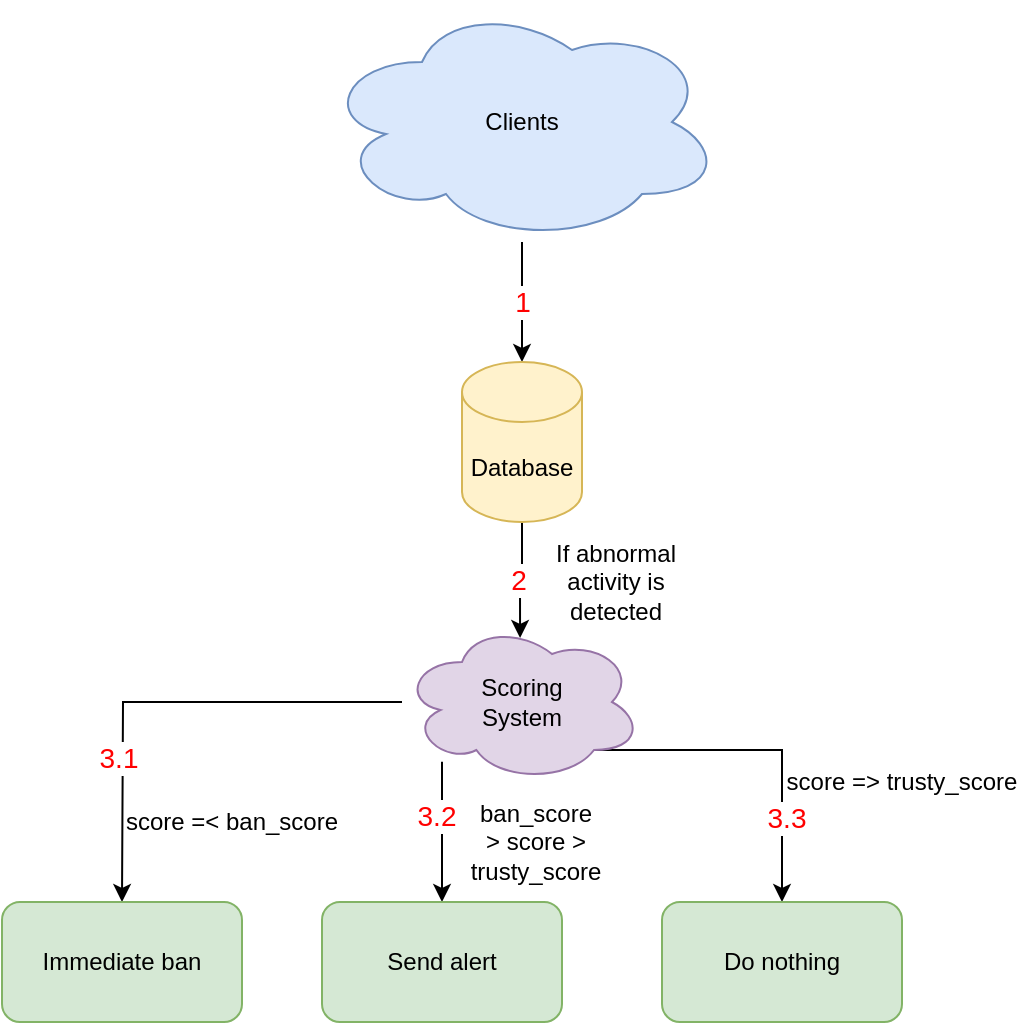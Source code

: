 <mxfile version="13.7.3" type="device"><diagram id="j4KARwMteeZpqWqD9a4z" name="Страница 1"><mxGraphModel dx="904" dy="680" grid="1" gridSize="10" guides="1" tooltips="1" connect="1" arrows="1" fold="1" page="1" pageScale="1" pageWidth="827" pageHeight="1169" math="0" shadow="0"><root><mxCell id="0"/><mxCell id="1" parent="0"/><mxCell id="w39DX-f2lOtUzSAnuFGT-6" value="&lt;span style=&quot;font-size: 14px&quot;&gt;&lt;font color=&quot;#ff0000&quot;&gt;1&lt;/font&gt;&lt;/span&gt;" style="edgeStyle=orthogonalEdgeStyle;rounded=0;orthogonalLoop=1;jettySize=auto;html=1;entryX=0.5;entryY=0;entryDx=0;entryDy=0;entryPerimeter=0;" edge="1" parent="1" source="w39DX-f2lOtUzSAnuFGT-3" target="w39DX-f2lOtUzSAnuFGT-5"><mxGeometry relative="1" as="geometry"/></mxCell><mxCell id="w39DX-f2lOtUzSAnuFGT-3" value="Clients" style="ellipse;shape=cloud;whiteSpace=wrap;html=1;fillColor=#dae8fc;strokeColor=#6c8ebf;" vertex="1" parent="1"><mxGeometry x="280" y="30" width="200" height="120" as="geometry"/></mxCell><mxCell id="w39DX-f2lOtUzSAnuFGT-9" style="edgeStyle=orthogonalEdgeStyle;rounded=0;orthogonalLoop=1;jettySize=auto;html=1;entryX=0.492;entryY=0.1;entryDx=0;entryDy=0;entryPerimeter=0;" edge="1" parent="1" source="w39DX-f2lOtUzSAnuFGT-5" target="w39DX-f2lOtUzSAnuFGT-8"><mxGeometry relative="1" as="geometry"><mxPoint x="380" y="330" as="targetPoint"/></mxGeometry></mxCell><mxCell id="w39DX-f2lOtUzSAnuFGT-11" value="&lt;font style=&quot;font-size: 14px&quot; color=&quot;#ff0000&quot;&gt;2&lt;/font&gt;" style="edgeLabel;html=1;align=center;verticalAlign=middle;resizable=0;points=[];" vertex="1" connectable="0" parent="w39DX-f2lOtUzSAnuFGT-9"><mxGeometry x="0.017" y="-1" relative="1" as="geometry"><mxPoint as="offset"/></mxGeometry></mxCell><mxCell id="w39DX-f2lOtUzSAnuFGT-5" value="Database" style="shape=cylinder3;whiteSpace=wrap;html=1;boundedLbl=1;backgroundOutline=1;size=15;fillColor=#fff2cc;strokeColor=#d6b656;" vertex="1" parent="1"><mxGeometry x="350" y="210" width="60" height="80" as="geometry"/></mxCell><mxCell id="w39DX-f2lOtUzSAnuFGT-14" style="edgeStyle=orthogonalEdgeStyle;rounded=0;orthogonalLoop=1;jettySize=auto;html=1;exitX=0.8;exitY=0.8;exitDx=0;exitDy=0;exitPerimeter=0;entryX=0.5;entryY=0;entryDx=0;entryDy=0;" edge="1" parent="1" source="w39DX-f2lOtUzSAnuFGT-8" target="w39DX-f2lOtUzSAnuFGT-13"><mxGeometry relative="1" as="geometry"/></mxCell><mxCell id="w39DX-f2lOtUzSAnuFGT-24" value="&lt;font style=&quot;font-size: 14px&quot; color=&quot;#ff0000&quot;&gt;3.3&lt;/font&gt;" style="edgeLabel;html=1;align=center;verticalAlign=middle;resizable=0;points=[];" vertex="1" connectable="0" parent="w39DX-f2lOtUzSAnuFGT-14"><mxGeometry x="0.506" y="2" relative="1" as="geometry"><mxPoint as="offset"/></mxGeometry></mxCell><mxCell id="w39DX-f2lOtUzSAnuFGT-16" style="edgeStyle=orthogonalEdgeStyle;rounded=0;orthogonalLoop=1;jettySize=auto;html=1;" edge="1" parent="1" source="w39DX-f2lOtUzSAnuFGT-8"><mxGeometry relative="1" as="geometry"><mxPoint x="180" y="480" as="targetPoint"/></mxGeometry></mxCell><mxCell id="w39DX-f2lOtUzSAnuFGT-22" value="&lt;font style=&quot;font-size: 14px&quot; color=&quot;#ff0000&quot;&gt;3.1&lt;/font&gt;" style="edgeLabel;html=1;align=center;verticalAlign=middle;resizable=0;points=[];" vertex="1" connectable="0" parent="w39DX-f2lOtUzSAnuFGT-16"><mxGeometry x="0.167" y="28" relative="1" as="geometry"><mxPoint x="-31" y="28" as="offset"/></mxGeometry></mxCell><mxCell id="w39DX-f2lOtUzSAnuFGT-19" style="edgeStyle=orthogonalEdgeStyle;rounded=0;orthogonalLoop=1;jettySize=auto;html=1;entryX=0.5;entryY=0;entryDx=0;entryDy=0;" edge="1" parent="1" source="w39DX-f2lOtUzSAnuFGT-8" target="w39DX-f2lOtUzSAnuFGT-20"><mxGeometry relative="1" as="geometry"><mxPoint x="340" y="470" as="targetPoint"/><Array as="points"><mxPoint x="340" y="440"/><mxPoint x="340" y="440"/></Array></mxGeometry></mxCell><mxCell id="w39DX-f2lOtUzSAnuFGT-23" value="&lt;font style=&quot;font-size: 14px&quot; color=&quot;#ff0000&quot;&gt;3.2&lt;/font&gt;" style="edgeLabel;html=1;align=center;verticalAlign=middle;resizable=0;points=[];" vertex="1" connectable="0" parent="w39DX-f2lOtUzSAnuFGT-19"><mxGeometry x="-0.14" y="-4" relative="1" as="geometry"><mxPoint x="1" y="-3" as="offset"/></mxGeometry></mxCell><mxCell id="w39DX-f2lOtUzSAnuFGT-8" value="Scoring&lt;br&gt;System" style="ellipse;shape=cloud;whiteSpace=wrap;html=1;fillColor=#e1d5e7;strokeColor=#9673a6;" vertex="1" parent="1"><mxGeometry x="320" y="340" width="120" height="80" as="geometry"/></mxCell><mxCell id="w39DX-f2lOtUzSAnuFGT-12" value="&lt;div class=&quot;Translate-TargetText Translate-TargetText_userSelect_enabled&quot;&gt;If abnormal activity is detected&lt;/div&gt;" style="text;html=1;strokeColor=none;fillColor=none;align=center;verticalAlign=middle;whiteSpace=wrap;rounded=0;" vertex="1" parent="1"><mxGeometry x="394" y="310" width="66" height="20" as="geometry"/></mxCell><mxCell id="w39DX-f2lOtUzSAnuFGT-13" value="Do nothing" style="rounded=1;whiteSpace=wrap;html=1;fillColor=#d5e8d4;strokeColor=#82b366;" vertex="1" parent="1"><mxGeometry x="450" y="480" width="120" height="60" as="geometry"/></mxCell><mxCell id="w39DX-f2lOtUzSAnuFGT-15" value="&lt;div class=&quot;Translate-TargetText Translate-TargetText_userSelect_enabled&quot;&gt;score =&amp;gt; trusty_score&lt;/div&gt;" style="text;html=1;strokeColor=none;fillColor=none;align=center;verticalAlign=middle;whiteSpace=wrap;rounded=0;" vertex="1" parent="1"><mxGeometry x="510" y="410" width="120" height="20" as="geometry"/></mxCell><mxCell id="w39DX-f2lOtUzSAnuFGT-17" value="Immediate ban" style="rounded=1;whiteSpace=wrap;html=1;fillColor=#d5e8d4;strokeColor=#82b366;" vertex="1" parent="1"><mxGeometry x="120" y="480" width="120" height="60" as="geometry"/></mxCell><mxCell id="w39DX-f2lOtUzSAnuFGT-18" value="&lt;div class=&quot;Translate-TargetText Translate-TargetText_userSelect_enabled&quot;&gt;score =&amp;lt; ban_score&lt;/div&gt;" style="text;html=1;strokeColor=none;fillColor=none;align=center;verticalAlign=middle;whiteSpace=wrap;rounded=0;" vertex="1" parent="1"><mxGeometry x="180" y="430" width="110" height="20" as="geometry"/></mxCell><mxCell id="w39DX-f2lOtUzSAnuFGT-20" value="Send alert" style="rounded=1;whiteSpace=wrap;html=1;fillColor=#d5e8d4;strokeColor=#82b366;" vertex="1" parent="1"><mxGeometry x="280" y="480" width="120" height="60" as="geometry"/></mxCell><mxCell id="w39DX-f2lOtUzSAnuFGT-21" value="&lt;div class=&quot;Translate-TargetText Translate-TargetText_userSelect_enabled&quot;&gt;ban_score &lt;br&gt;&amp;gt; score &amp;gt; trusty_score&lt;/div&gt;" style="text;html=1;strokeColor=none;fillColor=none;align=center;verticalAlign=middle;whiteSpace=wrap;rounded=0;" vertex="1" parent="1"><mxGeometry x="344" y="440" width="86" height="20" as="geometry"/></mxCell></root></mxGraphModel></diagram></mxfile>